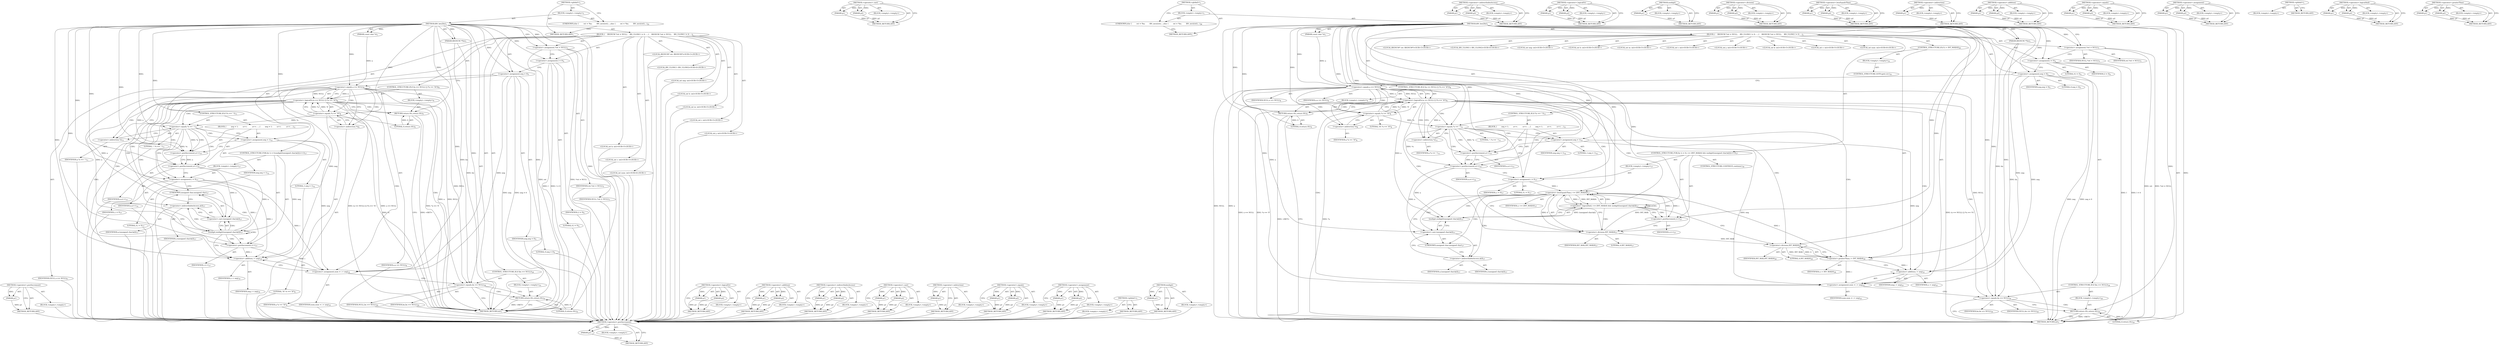 digraph "&lt;operator&gt;.greaterThan" {
vulnerable_128 [label=<(METHOD,&lt;operator&gt;.postIncrement)>];
vulnerable_129 [label=<(PARAM,p1)>];
vulnerable_130 [label=<(BLOCK,&lt;empty&gt;,&lt;empty&gt;)>];
vulnerable_131 [label=<(METHOD_RETURN,ANY)>];
vulnerable_6 [label=<(METHOD,&lt;global&gt;)<SUB>1</SUB>>];
vulnerable_7 [label=<(BLOCK,&lt;empty&gt;,&lt;empty&gt;)<SUB>1</SUB>>];
vulnerable_8 [label=<(METHOD,BN_hex2bn)<SUB>1</SUB>>];
vulnerable_9 [label=<(PARAM,BIGNUM **bn)<SUB>1</SUB>>];
vulnerable_10 [label=<(PARAM,const char *a)<SUB>1</SUB>>];
vulnerable_11 [label=<(BLOCK,{
    BIGNUM *ret = NULL;
    BN_ULONG l = 0;
 ...,{
    BIGNUM *ret = NULL;
    BN_ULONG l = 0;
 ...)<SUB>2</SUB>>];
vulnerable_12 [label="<(LOCAL,BIGNUM* ret: BIGNUM*)<SUB>3</SUB>>"];
vulnerable_13 [label=<(&lt;operator&gt;.assignment,*ret = NULL)<SUB>3</SUB>>];
vulnerable_14 [label=<(IDENTIFIER,ret,*ret = NULL)<SUB>3</SUB>>];
vulnerable_15 [label=<(IDENTIFIER,NULL,*ret = NULL)<SUB>3</SUB>>];
vulnerable_16 [label="<(LOCAL,BN_ULONG l: BN_ULONG)<SUB>4</SUB>>"];
vulnerable_17 [label=<(&lt;operator&gt;.assignment,l = 0)<SUB>4</SUB>>];
vulnerable_18 [label=<(IDENTIFIER,l,l = 0)<SUB>4</SUB>>];
vulnerable_19 [label=<(LITERAL,0,l = 0)<SUB>4</SUB>>];
vulnerable_20 [label="<(LOCAL,int neg: int)<SUB>5</SUB>>"];
vulnerable_21 [label="<(LOCAL,int h: int)<SUB>5</SUB>>"];
vulnerable_22 [label="<(LOCAL,int m: int)<SUB>5</SUB>>"];
vulnerable_23 [label="<(LOCAL,int i: int)<SUB>5</SUB>>"];
vulnerable_24 [label="<(LOCAL,int j: int)<SUB>5</SUB>>"];
vulnerable_25 [label="<(LOCAL,int k: int)<SUB>5</SUB>>"];
vulnerable_26 [label="<(LOCAL,int c: int)<SUB>5</SUB>>"];
vulnerable_27 [label=<(&lt;operator&gt;.assignment,neg = 0)<SUB>5</SUB>>];
vulnerable_28 [label=<(IDENTIFIER,neg,neg = 0)<SUB>5</SUB>>];
vulnerable_29 [label=<(LITERAL,0,neg = 0)<SUB>5</SUB>>];
vulnerable_30 [label="<(LOCAL,int num: int)<SUB>6</SUB>>"];
vulnerable_31 [label=<(CONTROL_STRUCTURE,IF,if ((a == NULL) || (*a == '\0')))<SUB>8</SUB>>];
vulnerable_32 [label=<(&lt;operator&gt;.logicalOr,(a == NULL) || (*a == '\0'))<SUB>8</SUB>>];
vulnerable_33 [label=<(&lt;operator&gt;.equals,a == NULL)<SUB>8</SUB>>];
vulnerable_34 [label=<(IDENTIFIER,a,a == NULL)<SUB>8</SUB>>];
vulnerable_35 [label=<(IDENTIFIER,NULL,a == NULL)<SUB>8</SUB>>];
vulnerable_36 [label=<(&lt;operator&gt;.equals,*a == '\0')<SUB>8</SUB>>];
vulnerable_37 [label=<(&lt;operator&gt;.indirection,*a)<SUB>8</SUB>>];
vulnerable_38 [label=<(IDENTIFIER,a,*a == '\0')<SUB>8</SUB>>];
vulnerable_39 [label=<(LITERAL,'\0',*a == '\0')<SUB>8</SUB>>];
vulnerable_40 [label=<(BLOCK,&lt;empty&gt;,&lt;empty&gt;)<SUB>9</SUB>>];
vulnerable_41 [label=<(RETURN,return (0);,return (0);)<SUB>9</SUB>>];
vulnerable_42 [label=<(LITERAL,0,return (0);)<SUB>9</SUB>>];
vulnerable_43 [label=<(CONTROL_STRUCTURE,IF,if (*a == '-'))<SUB>11</SUB>>];
vulnerable_44 [label=<(&lt;operator&gt;.equals,*a == '-')<SUB>11</SUB>>];
vulnerable_45 [label=<(&lt;operator&gt;.indirection,*a)<SUB>11</SUB>>];
vulnerable_46 [label=<(IDENTIFIER,a,*a == '-')<SUB>11</SUB>>];
vulnerable_47 [label=<(LITERAL,'-',*a == '-')<SUB>11</SUB>>];
vulnerable_48 [label=<(BLOCK,{
        neg = 1;
        a++;
         a++;
 ...,{
        neg = 1;
        a++;
         a++;
 ...)<SUB>11</SUB>>];
vulnerable_49 [label=<(&lt;operator&gt;.assignment,neg = 1)<SUB>12</SUB>>];
vulnerable_50 [label=<(IDENTIFIER,neg,neg = 1)<SUB>12</SUB>>];
vulnerable_51 [label=<(LITERAL,1,neg = 1)<SUB>12</SUB>>];
vulnerable_52 [label=<(&lt;operator&gt;.postIncrement,a++)<SUB>13</SUB>>];
vulnerable_53 [label=<(IDENTIFIER,a,a++)<SUB>13</SUB>>];
vulnerable_54 [label=<(&lt;operator&gt;.postIncrement,a++)<SUB>14</SUB>>];
vulnerable_55 [label=<(IDENTIFIER,a,a++)<SUB>14</SUB>>];
vulnerable_56 [label=<(CONTROL_STRUCTURE,FOR,for (i = 0;isxdigit((unsigned char)a[i]);i++))<SUB>17</SUB>>];
vulnerable_57 [label=<(BLOCK,&lt;empty&gt;,&lt;empty&gt;)<SUB>17</SUB>>];
vulnerable_58 [label=<(&lt;operator&gt;.assignment,i = 0)<SUB>17</SUB>>];
vulnerable_59 [label=<(IDENTIFIER,i,i = 0)<SUB>17</SUB>>];
vulnerable_60 [label=<(LITERAL,0,i = 0)<SUB>17</SUB>>];
vulnerable_61 [label=<(isxdigit,isxdigit((unsigned char)a[i]))<SUB>17</SUB>>];
vulnerable_62 [label=<(&lt;operator&gt;.cast,(unsigned char)a[i])<SUB>17</SUB>>];
vulnerable_63 [label=<(UNKNOWN,unsigned char,unsigned char)<SUB>17</SUB>>];
vulnerable_64 [label=<(&lt;operator&gt;.indirectIndexAccess,a[i])<SUB>17</SUB>>];
vulnerable_65 [label=<(IDENTIFIER,a,(unsigned char)a[i])<SUB>17</SUB>>];
vulnerable_66 [label=<(IDENTIFIER,i,(unsigned char)a[i])<SUB>17</SUB>>];
vulnerable_67 [label=<(&lt;operator&gt;.postIncrement,i++)<SUB>17</SUB>>];
vulnerable_68 [label=<(IDENTIFIER,i,i++)<SUB>17</SUB>>];
vulnerable_69 [label=<(&lt;operator&gt;.assignment,num = i + neg)<SUB>19</SUB>>];
vulnerable_70 [label=<(IDENTIFIER,num,num = i + neg)<SUB>19</SUB>>];
vulnerable_71 [label=<(&lt;operator&gt;.addition,i + neg)<SUB>19</SUB>>];
vulnerable_72 [label=<(IDENTIFIER,i,i + neg)<SUB>19</SUB>>];
vulnerable_73 [label=<(IDENTIFIER,neg,i + neg)<SUB>19</SUB>>];
vulnerable_74 [label=<(CONTROL_STRUCTURE,IF,if (bn == NULL))<SUB>20</SUB>>];
vulnerable_75 [label=<(&lt;operator&gt;.equals,bn == NULL)<SUB>20</SUB>>];
vulnerable_76 [label=<(IDENTIFIER,bn,bn == NULL)<SUB>20</SUB>>];
vulnerable_77 [label=<(IDENTIFIER,NULL,bn == NULL)<SUB>20</SUB>>];
vulnerable_78 [label=<(BLOCK,&lt;empty&gt;,&lt;empty&gt;)<SUB>21</SUB>>];
vulnerable_79 [label=<(RETURN,return (0);,return (0);)<SUB>21</SUB>>];
vulnerable_80 [label=<(LITERAL,0,return (0);)<SUB>21</SUB>>];
vulnerable_81 [label=<(METHOD_RETURN,int)<SUB>1</SUB>>];
vulnerable_83 [label=<(UNKNOWN,else {
        ret = *bn;
        BN_zero(ret);...,else {
        ret = *bn;
        BN_zero(ret);...)<SUB>22</SUB>>];
vulnerable_84 [label=<(METHOD_RETURN,ANY)<SUB>1</SUB>>];
vulnerable_114 [label=<(METHOD,&lt;operator&gt;.logicalOr)>];
vulnerable_115 [label=<(PARAM,p1)>];
vulnerable_116 [label=<(PARAM,p2)>];
vulnerable_117 [label=<(BLOCK,&lt;empty&gt;,&lt;empty&gt;)>];
vulnerable_118 [label=<(METHOD_RETURN,ANY)>];
vulnerable_146 [label=<(METHOD,&lt;operator&gt;.addition)>];
vulnerable_147 [label=<(PARAM,p1)>];
vulnerable_148 [label=<(PARAM,p2)>];
vulnerable_149 [label=<(BLOCK,&lt;empty&gt;,&lt;empty&gt;)>];
vulnerable_150 [label=<(METHOD_RETURN,ANY)>];
vulnerable_141 [label=<(METHOD,&lt;operator&gt;.indirectIndexAccess)>];
vulnerable_142 [label=<(PARAM,p1)>];
vulnerable_143 [label=<(PARAM,p2)>];
vulnerable_144 [label=<(BLOCK,&lt;empty&gt;,&lt;empty&gt;)>];
vulnerable_145 [label=<(METHOD_RETURN,ANY)>];
vulnerable_136 [label=<(METHOD,&lt;operator&gt;.cast)>];
vulnerable_137 [label=<(PARAM,p1)>];
vulnerable_138 [label=<(PARAM,p2)>];
vulnerable_139 [label=<(BLOCK,&lt;empty&gt;,&lt;empty&gt;)>];
vulnerable_140 [label=<(METHOD_RETURN,ANY)>];
vulnerable_124 [label=<(METHOD,&lt;operator&gt;.indirection)>];
vulnerable_125 [label=<(PARAM,p1)>];
vulnerable_126 [label=<(BLOCK,&lt;empty&gt;,&lt;empty&gt;)>];
vulnerable_127 [label=<(METHOD_RETURN,ANY)>];
vulnerable_119 [label=<(METHOD,&lt;operator&gt;.equals)>];
vulnerable_120 [label=<(PARAM,p1)>];
vulnerable_121 [label=<(PARAM,p2)>];
vulnerable_122 [label=<(BLOCK,&lt;empty&gt;,&lt;empty&gt;)>];
vulnerable_123 [label=<(METHOD_RETURN,ANY)>];
vulnerable_109 [label=<(METHOD,&lt;operator&gt;.assignment)>];
vulnerable_110 [label=<(PARAM,p1)>];
vulnerable_111 [label=<(PARAM,p2)>];
vulnerable_112 [label=<(BLOCK,&lt;empty&gt;,&lt;empty&gt;)>];
vulnerable_113 [label=<(METHOD_RETURN,ANY)>];
vulnerable_103 [label=<(METHOD,&lt;global&gt;)<SUB>1</SUB>>];
vulnerable_104 [label=<(BLOCK,&lt;empty&gt;,&lt;empty&gt;)>];
vulnerable_105 [label=<(METHOD_RETURN,ANY)>];
vulnerable_132 [label=<(METHOD,isxdigit)>];
vulnerable_133 [label=<(PARAM,p1)>];
vulnerable_134 [label=<(BLOCK,&lt;empty&gt;,&lt;empty&gt;)>];
vulnerable_135 [label=<(METHOD_RETURN,ANY)>];
fixed_143 [label=<(METHOD,&lt;operator&gt;.postIncrement)>];
fixed_144 [label=<(PARAM,p1)>];
fixed_145 [label=<(BLOCK,&lt;empty&gt;,&lt;empty&gt;)>];
fixed_146 [label=<(METHOD_RETURN,ANY)>];
fixed_166 [label=<(METHOD,&lt;operator&gt;.cast)>];
fixed_167 [label=<(PARAM,p1)>];
fixed_168 [label=<(PARAM,p2)>];
fixed_169 [label=<(BLOCK,&lt;empty&gt;,&lt;empty&gt;)>];
fixed_170 [label=<(METHOD_RETURN,ANY)>];
fixed_6 [label=<(METHOD,&lt;global&gt;)<SUB>1</SUB>>];
fixed_7 [label=<(BLOCK,&lt;empty&gt;,&lt;empty&gt;)<SUB>1</SUB>>];
fixed_8 [label=<(METHOD,BN_hex2bn)<SUB>1</SUB>>];
fixed_9 [label=<(PARAM,BIGNUM **bn)<SUB>1</SUB>>];
fixed_10 [label=<(PARAM,const char *a)<SUB>1</SUB>>];
fixed_11 [label=<(BLOCK,{
    BIGNUM *ret = NULL;
    BN_ULONG l = 0;
 ...,{
    BIGNUM *ret = NULL;
    BN_ULONG l = 0;
 ...)<SUB>2</SUB>>];
fixed_12 [label="<(LOCAL,BIGNUM* ret: BIGNUM*)<SUB>3</SUB>>"];
fixed_13 [label=<(&lt;operator&gt;.assignment,*ret = NULL)<SUB>3</SUB>>];
fixed_14 [label=<(IDENTIFIER,ret,*ret = NULL)<SUB>3</SUB>>];
fixed_15 [label=<(IDENTIFIER,NULL,*ret = NULL)<SUB>3</SUB>>];
fixed_16 [label="<(LOCAL,BN_ULONG l: BN_ULONG)<SUB>4</SUB>>"];
fixed_17 [label=<(&lt;operator&gt;.assignment,l = 0)<SUB>4</SUB>>];
fixed_18 [label=<(IDENTIFIER,l,l = 0)<SUB>4</SUB>>];
fixed_19 [label=<(LITERAL,0,l = 0)<SUB>4</SUB>>];
fixed_20 [label="<(LOCAL,int neg: int)<SUB>5</SUB>>"];
fixed_21 [label="<(LOCAL,int h: int)<SUB>5</SUB>>"];
fixed_22 [label="<(LOCAL,int m: int)<SUB>5</SUB>>"];
fixed_23 [label="<(LOCAL,int i: int)<SUB>5</SUB>>"];
fixed_24 [label="<(LOCAL,int j: int)<SUB>5</SUB>>"];
fixed_25 [label="<(LOCAL,int k: int)<SUB>5</SUB>>"];
fixed_26 [label="<(LOCAL,int c: int)<SUB>5</SUB>>"];
fixed_27 [label=<(&lt;operator&gt;.assignment,neg = 0)<SUB>5</SUB>>];
fixed_28 [label=<(IDENTIFIER,neg,neg = 0)<SUB>5</SUB>>];
fixed_29 [label=<(LITERAL,0,neg = 0)<SUB>5</SUB>>];
fixed_30 [label="<(LOCAL,int num: int)<SUB>6</SUB>>"];
fixed_31 [label=<(CONTROL_STRUCTURE,IF,if ((a == NULL) || (*a == '\0')))<SUB>8</SUB>>];
fixed_32 [label=<(&lt;operator&gt;.logicalOr,(a == NULL) || (*a == '\0'))<SUB>8</SUB>>];
fixed_33 [label=<(&lt;operator&gt;.equals,a == NULL)<SUB>8</SUB>>];
fixed_34 [label=<(IDENTIFIER,a,a == NULL)<SUB>8</SUB>>];
fixed_35 [label=<(IDENTIFIER,NULL,a == NULL)<SUB>8</SUB>>];
fixed_36 [label=<(&lt;operator&gt;.equals,*a == '\0')<SUB>8</SUB>>];
fixed_37 [label=<(&lt;operator&gt;.indirection,*a)<SUB>8</SUB>>];
fixed_38 [label=<(IDENTIFIER,a,*a == '\0')<SUB>8</SUB>>];
fixed_39 [label=<(LITERAL,'\0',*a == '\0')<SUB>8</SUB>>];
fixed_40 [label=<(BLOCK,&lt;empty&gt;,&lt;empty&gt;)<SUB>9</SUB>>];
fixed_41 [label=<(RETURN,return (0);,return (0);)<SUB>9</SUB>>];
fixed_42 [label=<(LITERAL,0,return (0);)<SUB>9</SUB>>];
fixed_43 [label=<(CONTROL_STRUCTURE,IF,if (*a == '-'))<SUB>11</SUB>>];
fixed_44 [label=<(&lt;operator&gt;.equals,*a == '-')<SUB>11</SUB>>];
fixed_45 [label=<(&lt;operator&gt;.indirection,*a)<SUB>11</SUB>>];
fixed_46 [label=<(IDENTIFIER,a,*a == '-')<SUB>11</SUB>>];
fixed_47 [label=<(LITERAL,'-',*a == '-')<SUB>11</SUB>>];
fixed_48 [label=<(BLOCK,{
        neg = 1;
        a++;
         a++;
 ...,{
        neg = 1;
        a++;
         a++;
 ...)<SUB>11</SUB>>];
fixed_49 [label=<(&lt;operator&gt;.assignment,neg = 1)<SUB>12</SUB>>];
fixed_50 [label=<(IDENTIFIER,neg,neg = 1)<SUB>12</SUB>>];
fixed_51 [label=<(LITERAL,1,neg = 1)<SUB>12</SUB>>];
fixed_52 [label=<(&lt;operator&gt;.postIncrement,a++)<SUB>13</SUB>>];
fixed_53 [label=<(IDENTIFIER,a,a++)<SUB>13</SUB>>];
fixed_54 [label=<(&lt;operator&gt;.postIncrement,a++)<SUB>14</SUB>>];
fixed_55 [label=<(IDENTIFIER,a,a++)<SUB>14</SUB>>];
fixed_56 [label=<(CONTROL_STRUCTURE,FOR,for (i = 0;i &lt;= (INT_MAX/4) &amp;&amp; isxdigit((unsigned char)a[i]);i++))<SUB>17</SUB>>];
fixed_57 [label=<(BLOCK,&lt;empty&gt;,&lt;empty&gt;)<SUB>17</SUB>>];
fixed_58 [label=<(&lt;operator&gt;.assignment,i = 0)<SUB>17</SUB>>];
fixed_59 [label=<(IDENTIFIER,i,i = 0)<SUB>17</SUB>>];
fixed_60 [label=<(LITERAL,0,i = 0)<SUB>17</SUB>>];
fixed_61 [label=<(&lt;operator&gt;.logicalAnd,i &lt;= (INT_MAX/4) &amp;&amp; isxdigit((unsigned char)a[i]))<SUB>17</SUB>>];
fixed_62 [label=<(&lt;operator&gt;.lessEqualsThan,i &lt;= (INT_MAX/4))<SUB>17</SUB>>];
fixed_63 [label=<(IDENTIFIER,i,i &lt;= (INT_MAX/4))<SUB>17</SUB>>];
fixed_64 [label=<(&lt;operator&gt;.division,INT_MAX/4)<SUB>17</SUB>>];
fixed_65 [label=<(IDENTIFIER,INT_MAX,INT_MAX/4)<SUB>17</SUB>>];
fixed_66 [label=<(LITERAL,4,INT_MAX/4)<SUB>17</SUB>>];
fixed_67 [label=<(isxdigit,isxdigit((unsigned char)a[i]))<SUB>17</SUB>>];
fixed_68 [label=<(&lt;operator&gt;.cast,(unsigned char)a[i])<SUB>17</SUB>>];
fixed_69 [label=<(UNKNOWN,unsigned char,unsigned char)<SUB>17</SUB>>];
fixed_70 [label=<(&lt;operator&gt;.indirectIndexAccess,a[i])<SUB>17</SUB>>];
fixed_71 [label=<(IDENTIFIER,a,(unsigned char)a[i])<SUB>17</SUB>>];
fixed_72 [label=<(IDENTIFIER,i,(unsigned char)a[i])<SUB>17</SUB>>];
fixed_73 [label=<(&lt;operator&gt;.postIncrement,i++)<SUB>17</SUB>>];
fixed_74 [label=<(IDENTIFIER,i,i++)<SUB>17</SUB>>];
fixed_75 [label=<(CONTROL_STRUCTURE,CONTINUE,continue;)<SUB>18</SUB>>];
fixed_76 [label=<(CONTROL_STRUCTURE,IF,if (i &gt; INT_MAX/4))<SUB>20</SUB>>];
fixed_77 [label=<(&lt;operator&gt;.greaterThan,i &gt; INT_MAX/4)<SUB>20</SUB>>];
fixed_78 [label=<(IDENTIFIER,i,i &gt; INT_MAX/4)<SUB>20</SUB>>];
fixed_79 [label=<(&lt;operator&gt;.division,INT_MAX/4)<SUB>20</SUB>>];
fixed_80 [label=<(IDENTIFIER,INT_MAX,INT_MAX/4)<SUB>20</SUB>>];
fixed_81 [label=<(LITERAL,4,INT_MAX/4)<SUB>20</SUB>>];
fixed_82 [label=<(BLOCK,&lt;empty&gt;,&lt;empty&gt;)<SUB>21</SUB>>];
fixed_83 [label=<(CONTROL_STRUCTURE,GOTO,goto err;)<SUB>21</SUB>>];
fixed_84 [label=<(&lt;operator&gt;.assignment,num = i + neg)<SUB>23</SUB>>];
fixed_85 [label=<(IDENTIFIER,num,num = i + neg)<SUB>23</SUB>>];
fixed_86 [label=<(&lt;operator&gt;.addition,i + neg)<SUB>23</SUB>>];
fixed_87 [label=<(IDENTIFIER,i,i + neg)<SUB>23</SUB>>];
fixed_88 [label=<(IDENTIFIER,neg,i + neg)<SUB>23</SUB>>];
fixed_89 [label=<(CONTROL_STRUCTURE,IF,if (bn == NULL))<SUB>24</SUB>>];
fixed_90 [label=<(&lt;operator&gt;.equals,bn == NULL)<SUB>24</SUB>>];
fixed_91 [label=<(IDENTIFIER,bn,bn == NULL)<SUB>24</SUB>>];
fixed_92 [label=<(IDENTIFIER,NULL,bn == NULL)<SUB>24</SUB>>];
fixed_93 [label=<(BLOCK,&lt;empty&gt;,&lt;empty&gt;)<SUB>25</SUB>>];
fixed_94 [label=<(RETURN,return (0);,return (0);)<SUB>25</SUB>>];
fixed_95 [label=<(LITERAL,0,return (0);)<SUB>25</SUB>>];
fixed_96 [label=<(METHOD_RETURN,int)<SUB>1</SUB>>];
fixed_98 [label=<(UNKNOWN,else {
        ret = *bn;
        BN_zero(ret);...,else {
        ret = *bn;
        BN_zero(ret);...)<SUB>26</SUB>>];
fixed_99 [label=<(METHOD_RETURN,ANY)<SUB>1</SUB>>];
fixed_171 [label=<(METHOD,&lt;operator&gt;.indirectIndexAccess)>];
fixed_172 [label=<(PARAM,p1)>];
fixed_173 [label=<(PARAM,p2)>];
fixed_174 [label=<(BLOCK,&lt;empty&gt;,&lt;empty&gt;)>];
fixed_175 [label=<(METHOD_RETURN,ANY)>];
fixed_129 [label=<(METHOD,&lt;operator&gt;.logicalOr)>];
fixed_130 [label=<(PARAM,p1)>];
fixed_131 [label=<(PARAM,p2)>];
fixed_132 [label=<(BLOCK,&lt;empty&gt;,&lt;empty&gt;)>];
fixed_133 [label=<(METHOD_RETURN,ANY)>];
fixed_162 [label=<(METHOD,isxdigit)>];
fixed_163 [label=<(PARAM,p1)>];
fixed_164 [label=<(BLOCK,&lt;empty&gt;,&lt;empty&gt;)>];
fixed_165 [label=<(METHOD_RETURN,ANY)>];
fixed_157 [label=<(METHOD,&lt;operator&gt;.division)>];
fixed_158 [label=<(PARAM,p1)>];
fixed_159 [label=<(PARAM,p2)>];
fixed_160 [label=<(BLOCK,&lt;empty&gt;,&lt;empty&gt;)>];
fixed_161 [label=<(METHOD_RETURN,ANY)>];
fixed_152 [label=<(METHOD,&lt;operator&gt;.lessEqualsThan)>];
fixed_153 [label=<(PARAM,p1)>];
fixed_154 [label=<(PARAM,p2)>];
fixed_155 [label=<(BLOCK,&lt;empty&gt;,&lt;empty&gt;)>];
fixed_156 [label=<(METHOD_RETURN,ANY)>];
fixed_139 [label=<(METHOD,&lt;operator&gt;.indirection)>];
fixed_140 [label=<(PARAM,p1)>];
fixed_141 [label=<(BLOCK,&lt;empty&gt;,&lt;empty&gt;)>];
fixed_142 [label=<(METHOD_RETURN,ANY)>];
fixed_181 [label=<(METHOD,&lt;operator&gt;.addition)>];
fixed_182 [label=<(PARAM,p1)>];
fixed_183 [label=<(PARAM,p2)>];
fixed_184 [label=<(BLOCK,&lt;empty&gt;,&lt;empty&gt;)>];
fixed_185 [label=<(METHOD_RETURN,ANY)>];
fixed_134 [label=<(METHOD,&lt;operator&gt;.equals)>];
fixed_135 [label=<(PARAM,p1)>];
fixed_136 [label=<(PARAM,p2)>];
fixed_137 [label=<(BLOCK,&lt;empty&gt;,&lt;empty&gt;)>];
fixed_138 [label=<(METHOD_RETURN,ANY)>];
fixed_124 [label=<(METHOD,&lt;operator&gt;.assignment)>];
fixed_125 [label=<(PARAM,p1)>];
fixed_126 [label=<(PARAM,p2)>];
fixed_127 [label=<(BLOCK,&lt;empty&gt;,&lt;empty&gt;)>];
fixed_128 [label=<(METHOD_RETURN,ANY)>];
fixed_118 [label=<(METHOD,&lt;global&gt;)<SUB>1</SUB>>];
fixed_119 [label=<(BLOCK,&lt;empty&gt;,&lt;empty&gt;)>];
fixed_120 [label=<(METHOD_RETURN,ANY)>];
fixed_147 [label=<(METHOD,&lt;operator&gt;.logicalAnd)>];
fixed_148 [label=<(PARAM,p1)>];
fixed_149 [label=<(PARAM,p2)>];
fixed_150 [label=<(BLOCK,&lt;empty&gt;,&lt;empty&gt;)>];
fixed_151 [label=<(METHOD_RETURN,ANY)>];
fixed_176 [label=<(METHOD,&lt;operator&gt;.greaterThan)>];
fixed_177 [label=<(PARAM,p1)>];
fixed_178 [label=<(PARAM,p2)>];
fixed_179 [label=<(BLOCK,&lt;empty&gt;,&lt;empty&gt;)>];
fixed_180 [label=<(METHOD_RETURN,ANY)>];
vulnerable_128 -> vulnerable_129  [key=0, label="AST: "];
vulnerable_128 -> vulnerable_129  [key=1, label="DDG: "];
vulnerable_128 -> vulnerable_130  [key=0, label="AST: "];
vulnerable_128 -> vulnerable_131  [key=0, label="AST: "];
vulnerable_128 -> vulnerable_131  [key=1, label="CFG: "];
vulnerable_129 -> vulnerable_131  [key=0, label="DDG: p1"];
vulnerable_130 -> fixed_143  [key=0];
vulnerable_131 -> fixed_143  [key=0];
vulnerable_6 -> vulnerable_7  [key=0, label="AST: "];
vulnerable_6 -> vulnerable_84  [key=0, label="AST: "];
vulnerable_6 -> vulnerable_83  [key=0, label="CFG: "];
vulnerable_7 -> vulnerable_8  [key=0, label="AST: "];
vulnerable_7 -> vulnerable_83  [key=0, label="AST: "];
vulnerable_8 -> vulnerable_9  [key=0, label="AST: "];
vulnerable_8 -> vulnerable_9  [key=1, label="DDG: "];
vulnerable_8 -> vulnerable_10  [key=0, label="AST: "];
vulnerable_8 -> vulnerable_10  [key=1, label="DDG: "];
vulnerable_8 -> vulnerable_11  [key=0, label="AST: "];
vulnerable_8 -> vulnerable_81  [key=0, label="AST: "];
vulnerable_8 -> vulnerable_13  [key=0, label="CFG: "];
vulnerable_8 -> vulnerable_13  [key=1, label="DDG: "];
vulnerable_8 -> vulnerable_17  [key=0, label="DDG: "];
vulnerable_8 -> vulnerable_27  [key=0, label="DDG: "];
vulnerable_8 -> vulnerable_69  [key=0, label="DDG: "];
vulnerable_8 -> vulnerable_41  [key=0, label="DDG: "];
vulnerable_8 -> vulnerable_44  [key=0, label="DDG: "];
vulnerable_8 -> vulnerable_49  [key=0, label="DDG: "];
vulnerable_8 -> vulnerable_58  [key=0, label="DDG: "];
vulnerable_8 -> vulnerable_67  [key=0, label="DDG: "];
vulnerable_8 -> vulnerable_71  [key=0, label="DDG: "];
vulnerable_8 -> vulnerable_75  [key=0, label="DDG: "];
vulnerable_8 -> vulnerable_79  [key=0, label="DDG: "];
vulnerable_8 -> vulnerable_33  [key=0, label="DDG: "];
vulnerable_8 -> vulnerable_36  [key=0, label="DDG: "];
vulnerable_8 -> vulnerable_42  [key=0, label="DDG: "];
vulnerable_8 -> vulnerable_52  [key=0, label="DDG: "];
vulnerable_8 -> vulnerable_54  [key=0, label="DDG: "];
vulnerable_8 -> vulnerable_80  [key=0, label="DDG: "];
vulnerable_9 -> vulnerable_81  [key=0, label="DDG: bn"];
vulnerable_9 -> vulnerable_75  [key=0, label="DDG: bn"];
vulnerable_10 -> vulnerable_33  [key=0, label="DDG: a"];
vulnerable_11 -> vulnerable_12  [key=0, label="AST: "];
vulnerable_11 -> vulnerable_13  [key=0, label="AST: "];
vulnerable_11 -> vulnerable_16  [key=0, label="AST: "];
vulnerable_11 -> vulnerable_17  [key=0, label="AST: "];
vulnerable_11 -> vulnerable_20  [key=0, label="AST: "];
vulnerable_11 -> vulnerable_21  [key=0, label="AST: "];
vulnerable_11 -> vulnerable_22  [key=0, label="AST: "];
vulnerable_11 -> vulnerable_23  [key=0, label="AST: "];
vulnerable_11 -> vulnerable_24  [key=0, label="AST: "];
vulnerable_11 -> vulnerable_25  [key=0, label="AST: "];
vulnerable_11 -> vulnerable_26  [key=0, label="AST: "];
vulnerable_11 -> vulnerable_27  [key=0, label="AST: "];
vulnerable_11 -> vulnerable_30  [key=0, label="AST: "];
vulnerable_11 -> vulnerable_31  [key=0, label="AST: "];
vulnerable_11 -> vulnerable_43  [key=0, label="AST: "];
vulnerable_11 -> vulnerable_56  [key=0, label="AST: "];
vulnerable_11 -> vulnerable_69  [key=0, label="AST: "];
vulnerable_11 -> vulnerable_74  [key=0, label="AST: "];
vulnerable_12 -> fixed_143  [key=0];
vulnerable_13 -> vulnerable_14  [key=0, label="AST: "];
vulnerable_13 -> vulnerable_15  [key=0, label="AST: "];
vulnerable_13 -> vulnerable_17  [key=0, label="CFG: "];
vulnerable_13 -> vulnerable_81  [key=0, label="DDG: ret"];
vulnerable_13 -> vulnerable_81  [key=1, label="DDG: *ret = NULL"];
vulnerable_14 -> fixed_143  [key=0];
vulnerable_15 -> fixed_143  [key=0];
vulnerable_16 -> fixed_143  [key=0];
vulnerable_17 -> vulnerable_18  [key=0, label="AST: "];
vulnerable_17 -> vulnerable_19  [key=0, label="AST: "];
vulnerable_17 -> vulnerable_27  [key=0, label="CFG: "];
vulnerable_17 -> vulnerable_81  [key=0, label="DDG: l"];
vulnerable_17 -> vulnerable_81  [key=1, label="DDG: l = 0"];
vulnerable_18 -> fixed_143  [key=0];
vulnerable_19 -> fixed_143  [key=0];
vulnerable_20 -> fixed_143  [key=0];
vulnerable_21 -> fixed_143  [key=0];
vulnerable_22 -> fixed_143  [key=0];
vulnerable_23 -> fixed_143  [key=0];
vulnerable_24 -> fixed_143  [key=0];
vulnerable_25 -> fixed_143  [key=0];
vulnerable_26 -> fixed_143  [key=0];
vulnerable_27 -> vulnerable_28  [key=0, label="AST: "];
vulnerable_27 -> vulnerable_29  [key=0, label="AST: "];
vulnerable_27 -> vulnerable_33  [key=0, label="CFG: "];
vulnerable_27 -> vulnerable_81  [key=0, label="DDG: neg"];
vulnerable_27 -> vulnerable_81  [key=1, label="DDG: neg = 0"];
vulnerable_27 -> vulnerable_69  [key=0, label="DDG: neg"];
vulnerable_27 -> vulnerable_71  [key=0, label="DDG: neg"];
vulnerable_28 -> fixed_143  [key=0];
vulnerable_29 -> fixed_143  [key=0];
vulnerable_30 -> fixed_143  [key=0];
vulnerable_31 -> vulnerable_32  [key=0, label="AST: "];
vulnerable_31 -> vulnerable_40  [key=0, label="AST: "];
vulnerable_32 -> vulnerable_33  [key=0, label="AST: "];
vulnerable_32 -> vulnerable_36  [key=0, label="AST: "];
vulnerable_32 -> vulnerable_41  [key=0, label="CFG: "];
vulnerable_32 -> vulnerable_41  [key=1, label="CDG: "];
vulnerable_32 -> vulnerable_45  [key=0, label="CFG: "];
vulnerable_32 -> vulnerable_45  [key=1, label="CDG: "];
vulnerable_32 -> vulnerable_81  [key=0, label="DDG: a == NULL"];
vulnerable_32 -> vulnerable_81  [key=1, label="DDG: *a == '\0'"];
vulnerable_32 -> vulnerable_81  [key=2, label="DDG: (a == NULL) || (*a == '\0')"];
vulnerable_32 -> vulnerable_58  [key=0, label="CDG: "];
vulnerable_32 -> vulnerable_61  [key=0, label="CDG: "];
vulnerable_32 -> vulnerable_64  [key=0, label="CDG: "];
vulnerable_32 -> vulnerable_71  [key=0, label="CDG: "];
vulnerable_32 -> vulnerable_75  [key=0, label="CDG: "];
vulnerable_32 -> vulnerable_69  [key=0, label="CDG: "];
vulnerable_32 -> vulnerable_63  [key=0, label="CDG: "];
vulnerable_32 -> vulnerable_44  [key=0, label="CDG: "];
vulnerable_32 -> vulnerable_62  [key=0, label="CDG: "];
vulnerable_33 -> vulnerable_34  [key=0, label="AST: "];
vulnerable_33 -> vulnerable_35  [key=0, label="AST: "];
vulnerable_33 -> vulnerable_32  [key=0, label="CFG: "];
vulnerable_33 -> vulnerable_32  [key=1, label="DDG: a"];
vulnerable_33 -> vulnerable_32  [key=2, label="DDG: NULL"];
vulnerable_33 -> vulnerable_37  [key=0, label="CFG: "];
vulnerable_33 -> vulnerable_37  [key=1, label="CDG: "];
vulnerable_33 -> vulnerable_81  [key=0, label="DDG: a"];
vulnerable_33 -> vulnerable_81  [key=1, label="DDG: NULL"];
vulnerable_33 -> vulnerable_61  [key=0, label="DDG: a"];
vulnerable_33 -> vulnerable_75  [key=0, label="DDG: NULL"];
vulnerable_33 -> vulnerable_52  [key=0, label="DDG: a"];
vulnerable_33 -> vulnerable_62  [key=0, label="DDG: a"];
vulnerable_33 -> vulnerable_36  [key=0, label="CDG: "];
vulnerable_34 -> fixed_143  [key=0];
vulnerable_35 -> fixed_143  [key=0];
vulnerable_36 -> vulnerable_37  [key=0, label="AST: "];
vulnerable_36 -> vulnerable_39  [key=0, label="AST: "];
vulnerable_36 -> vulnerable_32  [key=0, label="CFG: "];
vulnerable_36 -> vulnerable_32  [key=1, label="DDG: *a"];
vulnerable_36 -> vulnerable_32  [key=2, label="DDG: '\0'"];
vulnerable_36 -> vulnerable_81  [key=0, label="DDG: *a"];
vulnerable_36 -> vulnerable_44  [key=0, label="DDG: *a"];
vulnerable_37 -> vulnerable_38  [key=0, label="AST: "];
vulnerable_37 -> vulnerable_36  [key=0, label="CFG: "];
vulnerable_38 -> fixed_143  [key=0];
vulnerable_39 -> fixed_143  [key=0];
vulnerable_40 -> vulnerable_41  [key=0, label="AST: "];
vulnerable_41 -> vulnerable_42  [key=0, label="AST: "];
vulnerable_41 -> vulnerable_81  [key=0, label="CFG: "];
vulnerable_41 -> vulnerable_81  [key=1, label="DDG: &lt;RET&gt;"];
vulnerable_42 -> vulnerable_41  [key=0, label="DDG: 0"];
vulnerable_43 -> vulnerable_44  [key=0, label="AST: "];
vulnerable_43 -> vulnerable_48  [key=0, label="AST: "];
vulnerable_44 -> vulnerable_45  [key=0, label="AST: "];
vulnerable_44 -> vulnerable_47  [key=0, label="AST: "];
vulnerable_44 -> vulnerable_49  [key=0, label="CFG: "];
vulnerable_44 -> vulnerable_49  [key=1, label="CDG: "];
vulnerable_44 -> vulnerable_58  [key=0, label="CFG: "];
vulnerable_44 -> vulnerable_52  [key=0, label="DDG: *a"];
vulnerable_44 -> vulnerable_52  [key=1, label="CDG: "];
vulnerable_44 -> vulnerable_54  [key=0, label="DDG: *a"];
vulnerable_44 -> vulnerable_54  [key=1, label="CDG: "];
vulnerable_45 -> vulnerable_46  [key=0, label="AST: "];
vulnerable_45 -> vulnerable_44  [key=0, label="CFG: "];
vulnerable_46 -> fixed_143  [key=0];
vulnerable_47 -> fixed_143  [key=0];
vulnerable_48 -> vulnerable_49  [key=0, label="AST: "];
vulnerable_48 -> vulnerable_52  [key=0, label="AST: "];
vulnerable_48 -> vulnerable_54  [key=0, label="AST: "];
vulnerable_49 -> vulnerable_50  [key=0, label="AST: "];
vulnerable_49 -> vulnerable_51  [key=0, label="AST: "];
vulnerable_49 -> vulnerable_52  [key=0, label="CFG: "];
vulnerable_49 -> vulnerable_69  [key=0, label="DDG: neg"];
vulnerable_49 -> vulnerable_71  [key=0, label="DDG: neg"];
vulnerable_50 -> fixed_143  [key=0];
vulnerable_51 -> fixed_143  [key=0];
vulnerable_52 -> vulnerable_53  [key=0, label="AST: "];
vulnerable_52 -> vulnerable_54  [key=0, label="CFG: "];
vulnerable_52 -> vulnerable_54  [key=1, label="DDG: a"];
vulnerable_53 -> fixed_143  [key=0];
vulnerable_54 -> vulnerable_55  [key=0, label="AST: "];
vulnerable_54 -> vulnerable_58  [key=0, label="CFG: "];
vulnerable_54 -> vulnerable_61  [key=0, label="DDG: a"];
vulnerable_54 -> vulnerable_62  [key=0, label="DDG: a"];
vulnerable_55 -> fixed_143  [key=0];
vulnerable_56 -> vulnerable_57  [key=0, label="AST: "];
vulnerable_56 -> vulnerable_61  [key=0, label="AST: "];
vulnerable_56 -> vulnerable_67  [key=0, label="AST: "];
vulnerable_57 -> vulnerable_58  [key=0, label="AST: "];
vulnerable_58 -> vulnerable_59  [key=0, label="AST: "];
vulnerable_58 -> vulnerable_60  [key=0, label="AST: "];
vulnerable_58 -> vulnerable_63  [key=0, label="CFG: "];
vulnerable_58 -> vulnerable_69  [key=0, label="DDG: i"];
vulnerable_58 -> vulnerable_67  [key=0, label="DDG: i"];
vulnerable_58 -> vulnerable_71  [key=0, label="DDG: i"];
vulnerable_59 -> fixed_143  [key=0];
vulnerable_60 -> fixed_143  [key=0];
vulnerable_61 -> vulnerable_62  [key=0, label="AST: "];
vulnerable_61 -> vulnerable_62  [key=1, label="CDG: "];
vulnerable_61 -> vulnerable_67  [key=0, label="CFG: "];
vulnerable_61 -> vulnerable_67  [key=1, label="CDG: "];
vulnerable_61 -> vulnerable_71  [key=0, label="CFG: "];
vulnerable_61 -> vulnerable_61  [key=0, label="CDG: "];
vulnerable_61 -> vulnerable_64  [key=0, label="CDG: "];
vulnerable_61 -> vulnerable_63  [key=0, label="CDG: "];
vulnerable_62 -> vulnerable_63  [key=0, label="AST: "];
vulnerable_62 -> vulnerable_64  [key=0, label="AST: "];
vulnerable_62 -> vulnerable_61  [key=0, label="CFG: "];
vulnerable_63 -> vulnerable_64  [key=0, label="CFG: "];
vulnerable_64 -> vulnerable_65  [key=0, label="AST: "];
vulnerable_64 -> vulnerable_66  [key=0, label="AST: "];
vulnerable_64 -> vulnerable_62  [key=0, label="CFG: "];
vulnerable_65 -> fixed_143  [key=0];
vulnerable_66 -> fixed_143  [key=0];
vulnerable_67 -> vulnerable_68  [key=0, label="AST: "];
vulnerable_67 -> vulnerable_63  [key=0, label="CFG: "];
vulnerable_67 -> vulnerable_69  [key=0, label="DDG: i"];
vulnerable_67 -> vulnerable_71  [key=0, label="DDG: i"];
vulnerable_68 -> fixed_143  [key=0];
vulnerable_69 -> vulnerable_70  [key=0, label="AST: "];
vulnerable_69 -> vulnerable_71  [key=0, label="AST: "];
vulnerable_69 -> vulnerable_75  [key=0, label="CFG: "];
vulnerable_70 -> fixed_143  [key=0];
vulnerable_71 -> vulnerable_72  [key=0, label="AST: "];
vulnerable_71 -> vulnerable_73  [key=0, label="AST: "];
vulnerable_71 -> vulnerable_69  [key=0, label="CFG: "];
vulnerable_72 -> fixed_143  [key=0];
vulnerable_73 -> fixed_143  [key=0];
vulnerable_74 -> vulnerable_75  [key=0, label="AST: "];
vulnerable_74 -> vulnerable_78  [key=0, label="AST: "];
vulnerable_75 -> vulnerable_76  [key=0, label="AST: "];
vulnerable_75 -> vulnerable_77  [key=0, label="AST: "];
vulnerable_75 -> vulnerable_81  [key=0, label="CFG: "];
vulnerable_75 -> vulnerable_79  [key=0, label="CFG: "];
vulnerable_75 -> vulnerable_79  [key=1, label="CDG: "];
vulnerable_76 -> fixed_143  [key=0];
vulnerable_77 -> fixed_143  [key=0];
vulnerable_78 -> vulnerable_79  [key=0, label="AST: "];
vulnerable_79 -> vulnerable_80  [key=0, label="AST: "];
vulnerable_79 -> vulnerable_81  [key=0, label="CFG: "];
vulnerable_79 -> vulnerable_81  [key=1, label="DDG: &lt;RET&gt;"];
vulnerable_80 -> vulnerable_79  [key=0, label="DDG: 0"];
vulnerable_81 -> fixed_143  [key=0];
vulnerable_83 -> vulnerable_84  [key=0, label="CFG: "];
vulnerable_84 -> fixed_143  [key=0];
vulnerable_114 -> vulnerable_115  [key=0, label="AST: "];
vulnerable_114 -> vulnerable_115  [key=1, label="DDG: "];
vulnerable_114 -> vulnerable_117  [key=0, label="AST: "];
vulnerable_114 -> vulnerable_116  [key=0, label="AST: "];
vulnerable_114 -> vulnerable_116  [key=1, label="DDG: "];
vulnerable_114 -> vulnerable_118  [key=0, label="AST: "];
vulnerable_114 -> vulnerable_118  [key=1, label="CFG: "];
vulnerable_115 -> vulnerable_118  [key=0, label="DDG: p1"];
vulnerable_116 -> vulnerable_118  [key=0, label="DDG: p2"];
vulnerable_117 -> fixed_143  [key=0];
vulnerable_118 -> fixed_143  [key=0];
vulnerable_146 -> vulnerable_147  [key=0, label="AST: "];
vulnerable_146 -> vulnerable_147  [key=1, label="DDG: "];
vulnerable_146 -> vulnerable_149  [key=0, label="AST: "];
vulnerable_146 -> vulnerable_148  [key=0, label="AST: "];
vulnerable_146 -> vulnerable_148  [key=1, label="DDG: "];
vulnerable_146 -> vulnerable_150  [key=0, label="AST: "];
vulnerable_146 -> vulnerable_150  [key=1, label="CFG: "];
vulnerable_147 -> vulnerable_150  [key=0, label="DDG: p1"];
vulnerable_148 -> vulnerable_150  [key=0, label="DDG: p2"];
vulnerable_149 -> fixed_143  [key=0];
vulnerable_150 -> fixed_143  [key=0];
vulnerable_141 -> vulnerable_142  [key=0, label="AST: "];
vulnerable_141 -> vulnerable_142  [key=1, label="DDG: "];
vulnerable_141 -> vulnerable_144  [key=0, label="AST: "];
vulnerable_141 -> vulnerable_143  [key=0, label="AST: "];
vulnerable_141 -> vulnerable_143  [key=1, label="DDG: "];
vulnerable_141 -> vulnerable_145  [key=0, label="AST: "];
vulnerable_141 -> vulnerable_145  [key=1, label="CFG: "];
vulnerable_142 -> vulnerable_145  [key=0, label="DDG: p1"];
vulnerable_143 -> vulnerable_145  [key=0, label="DDG: p2"];
vulnerable_144 -> fixed_143  [key=0];
vulnerable_145 -> fixed_143  [key=0];
vulnerable_136 -> vulnerable_137  [key=0, label="AST: "];
vulnerable_136 -> vulnerable_137  [key=1, label="DDG: "];
vulnerable_136 -> vulnerable_139  [key=0, label="AST: "];
vulnerable_136 -> vulnerable_138  [key=0, label="AST: "];
vulnerable_136 -> vulnerable_138  [key=1, label="DDG: "];
vulnerable_136 -> vulnerable_140  [key=0, label="AST: "];
vulnerable_136 -> vulnerable_140  [key=1, label="CFG: "];
vulnerable_137 -> vulnerable_140  [key=0, label="DDG: p1"];
vulnerable_138 -> vulnerable_140  [key=0, label="DDG: p2"];
vulnerable_139 -> fixed_143  [key=0];
vulnerable_140 -> fixed_143  [key=0];
vulnerable_124 -> vulnerable_125  [key=0, label="AST: "];
vulnerable_124 -> vulnerable_125  [key=1, label="DDG: "];
vulnerable_124 -> vulnerable_126  [key=0, label="AST: "];
vulnerable_124 -> vulnerable_127  [key=0, label="AST: "];
vulnerable_124 -> vulnerable_127  [key=1, label="CFG: "];
vulnerable_125 -> vulnerable_127  [key=0, label="DDG: p1"];
vulnerable_126 -> fixed_143  [key=0];
vulnerable_127 -> fixed_143  [key=0];
vulnerable_119 -> vulnerable_120  [key=0, label="AST: "];
vulnerable_119 -> vulnerable_120  [key=1, label="DDG: "];
vulnerable_119 -> vulnerable_122  [key=0, label="AST: "];
vulnerable_119 -> vulnerable_121  [key=0, label="AST: "];
vulnerable_119 -> vulnerable_121  [key=1, label="DDG: "];
vulnerable_119 -> vulnerable_123  [key=0, label="AST: "];
vulnerable_119 -> vulnerable_123  [key=1, label="CFG: "];
vulnerable_120 -> vulnerable_123  [key=0, label="DDG: p1"];
vulnerable_121 -> vulnerable_123  [key=0, label="DDG: p2"];
vulnerable_122 -> fixed_143  [key=0];
vulnerable_123 -> fixed_143  [key=0];
vulnerable_109 -> vulnerable_110  [key=0, label="AST: "];
vulnerable_109 -> vulnerable_110  [key=1, label="DDG: "];
vulnerable_109 -> vulnerable_112  [key=0, label="AST: "];
vulnerable_109 -> vulnerable_111  [key=0, label="AST: "];
vulnerable_109 -> vulnerable_111  [key=1, label="DDG: "];
vulnerable_109 -> vulnerable_113  [key=0, label="AST: "];
vulnerable_109 -> vulnerable_113  [key=1, label="CFG: "];
vulnerable_110 -> vulnerable_113  [key=0, label="DDG: p1"];
vulnerable_111 -> vulnerable_113  [key=0, label="DDG: p2"];
vulnerable_112 -> fixed_143  [key=0];
vulnerable_113 -> fixed_143  [key=0];
vulnerable_103 -> vulnerable_104  [key=0, label="AST: "];
vulnerable_103 -> vulnerable_105  [key=0, label="AST: "];
vulnerable_103 -> vulnerable_105  [key=1, label="CFG: "];
vulnerable_104 -> fixed_143  [key=0];
vulnerable_105 -> fixed_143  [key=0];
vulnerable_132 -> vulnerable_133  [key=0, label="AST: "];
vulnerable_132 -> vulnerable_133  [key=1, label="DDG: "];
vulnerable_132 -> vulnerable_134  [key=0, label="AST: "];
vulnerable_132 -> vulnerable_135  [key=0, label="AST: "];
vulnerable_132 -> vulnerable_135  [key=1, label="CFG: "];
vulnerable_133 -> vulnerable_135  [key=0, label="DDG: p1"];
vulnerable_134 -> fixed_143  [key=0];
vulnerable_135 -> fixed_143  [key=0];
fixed_143 -> fixed_144  [key=0, label="AST: "];
fixed_143 -> fixed_144  [key=1, label="DDG: "];
fixed_143 -> fixed_145  [key=0, label="AST: "];
fixed_143 -> fixed_146  [key=0, label="AST: "];
fixed_143 -> fixed_146  [key=1, label="CFG: "];
fixed_144 -> fixed_146  [key=0, label="DDG: p1"];
fixed_166 -> fixed_167  [key=0, label="AST: "];
fixed_166 -> fixed_167  [key=1, label="DDG: "];
fixed_166 -> fixed_169  [key=0, label="AST: "];
fixed_166 -> fixed_168  [key=0, label="AST: "];
fixed_166 -> fixed_168  [key=1, label="DDG: "];
fixed_166 -> fixed_170  [key=0, label="AST: "];
fixed_166 -> fixed_170  [key=1, label="CFG: "];
fixed_167 -> fixed_170  [key=0, label="DDG: p1"];
fixed_168 -> fixed_170  [key=0, label="DDG: p2"];
fixed_6 -> fixed_7  [key=0, label="AST: "];
fixed_6 -> fixed_99  [key=0, label="AST: "];
fixed_6 -> fixed_98  [key=0, label="CFG: "];
fixed_7 -> fixed_8  [key=0, label="AST: "];
fixed_7 -> fixed_98  [key=0, label="AST: "];
fixed_8 -> fixed_9  [key=0, label="AST: "];
fixed_8 -> fixed_9  [key=1, label="DDG: "];
fixed_8 -> fixed_10  [key=0, label="AST: "];
fixed_8 -> fixed_10  [key=1, label="DDG: "];
fixed_8 -> fixed_11  [key=0, label="AST: "];
fixed_8 -> fixed_96  [key=0, label="AST: "];
fixed_8 -> fixed_13  [key=0, label="CFG: "];
fixed_8 -> fixed_13  [key=1, label="DDG: "];
fixed_8 -> fixed_17  [key=0, label="DDG: "];
fixed_8 -> fixed_27  [key=0, label="DDG: "];
fixed_8 -> fixed_84  [key=0, label="DDG: "];
fixed_8 -> fixed_41  [key=0, label="DDG: "];
fixed_8 -> fixed_44  [key=0, label="DDG: "];
fixed_8 -> fixed_49  [key=0, label="DDG: "];
fixed_8 -> fixed_58  [key=0, label="DDG: "];
fixed_8 -> fixed_73  [key=0, label="DDG: "];
fixed_8 -> fixed_77  [key=0, label="DDG: "];
fixed_8 -> fixed_86  [key=0, label="DDG: "];
fixed_8 -> fixed_90  [key=0, label="DDG: "];
fixed_8 -> fixed_94  [key=0, label="DDG: "];
fixed_8 -> fixed_33  [key=0, label="DDG: "];
fixed_8 -> fixed_36  [key=0, label="DDG: "];
fixed_8 -> fixed_42  [key=0, label="DDG: "];
fixed_8 -> fixed_52  [key=0, label="DDG: "];
fixed_8 -> fixed_54  [key=0, label="DDG: "];
fixed_8 -> fixed_62  [key=0, label="DDG: "];
fixed_8 -> fixed_79  [key=0, label="DDG: "];
fixed_8 -> fixed_95  [key=0, label="DDG: "];
fixed_8 -> fixed_64  [key=0, label="DDG: "];
fixed_9 -> fixed_96  [key=0, label="DDG: bn"];
fixed_9 -> fixed_90  [key=0, label="DDG: bn"];
fixed_10 -> fixed_33  [key=0, label="DDG: a"];
fixed_11 -> fixed_12  [key=0, label="AST: "];
fixed_11 -> fixed_13  [key=0, label="AST: "];
fixed_11 -> fixed_16  [key=0, label="AST: "];
fixed_11 -> fixed_17  [key=0, label="AST: "];
fixed_11 -> fixed_20  [key=0, label="AST: "];
fixed_11 -> fixed_21  [key=0, label="AST: "];
fixed_11 -> fixed_22  [key=0, label="AST: "];
fixed_11 -> fixed_23  [key=0, label="AST: "];
fixed_11 -> fixed_24  [key=0, label="AST: "];
fixed_11 -> fixed_25  [key=0, label="AST: "];
fixed_11 -> fixed_26  [key=0, label="AST: "];
fixed_11 -> fixed_27  [key=0, label="AST: "];
fixed_11 -> fixed_30  [key=0, label="AST: "];
fixed_11 -> fixed_31  [key=0, label="AST: "];
fixed_11 -> fixed_43  [key=0, label="AST: "];
fixed_11 -> fixed_56  [key=0, label="AST: "];
fixed_11 -> fixed_76  [key=0, label="AST: "];
fixed_11 -> fixed_84  [key=0, label="AST: "];
fixed_11 -> fixed_89  [key=0, label="AST: "];
fixed_13 -> fixed_14  [key=0, label="AST: "];
fixed_13 -> fixed_15  [key=0, label="AST: "];
fixed_13 -> fixed_17  [key=0, label="CFG: "];
fixed_13 -> fixed_96  [key=0, label="DDG: ret"];
fixed_13 -> fixed_96  [key=1, label="DDG: *ret = NULL"];
fixed_17 -> fixed_18  [key=0, label="AST: "];
fixed_17 -> fixed_19  [key=0, label="AST: "];
fixed_17 -> fixed_27  [key=0, label="CFG: "];
fixed_17 -> fixed_96  [key=0, label="DDG: l"];
fixed_17 -> fixed_96  [key=1, label="DDG: l = 0"];
fixed_27 -> fixed_28  [key=0, label="AST: "];
fixed_27 -> fixed_29  [key=0, label="AST: "];
fixed_27 -> fixed_33  [key=0, label="CFG: "];
fixed_27 -> fixed_96  [key=0, label="DDG: neg"];
fixed_27 -> fixed_96  [key=1, label="DDG: neg = 0"];
fixed_27 -> fixed_84  [key=0, label="DDG: neg"];
fixed_27 -> fixed_86  [key=0, label="DDG: neg"];
fixed_31 -> fixed_32  [key=0, label="AST: "];
fixed_31 -> fixed_40  [key=0, label="AST: "];
fixed_32 -> fixed_33  [key=0, label="AST: "];
fixed_32 -> fixed_36  [key=0, label="AST: "];
fixed_32 -> fixed_41  [key=0, label="CFG: "];
fixed_32 -> fixed_41  [key=1, label="CDG: "];
fixed_32 -> fixed_45  [key=0, label="CFG: "];
fixed_32 -> fixed_45  [key=1, label="CDG: "];
fixed_32 -> fixed_96  [key=0, label="DDG: a == NULL"];
fixed_32 -> fixed_96  [key=1, label="DDG: *a == '\0'"];
fixed_32 -> fixed_96  [key=2, label="DDG: (a == NULL) || (*a == '\0')"];
fixed_32 -> fixed_77  [key=0, label="CDG: "];
fixed_32 -> fixed_64  [key=0, label="CDG: "];
fixed_32 -> fixed_84  [key=0, label="CDG: "];
fixed_32 -> fixed_44  [key=0, label="CDG: "];
fixed_32 -> fixed_90  [key=0, label="CDG: "];
fixed_32 -> fixed_79  [key=0, label="CDG: "];
fixed_32 -> fixed_58  [key=0, label="CDG: "];
fixed_32 -> fixed_61  [key=0, label="CDG: "];
fixed_32 -> fixed_62  [key=0, label="CDG: "];
fixed_32 -> fixed_86  [key=0, label="CDG: "];
fixed_33 -> fixed_34  [key=0, label="AST: "];
fixed_33 -> fixed_35  [key=0, label="AST: "];
fixed_33 -> fixed_32  [key=0, label="CFG: "];
fixed_33 -> fixed_32  [key=1, label="DDG: a"];
fixed_33 -> fixed_32  [key=2, label="DDG: NULL"];
fixed_33 -> fixed_37  [key=0, label="CFG: "];
fixed_33 -> fixed_37  [key=1, label="CDG: "];
fixed_33 -> fixed_96  [key=0, label="DDG: a"];
fixed_33 -> fixed_96  [key=1, label="DDG: NULL"];
fixed_33 -> fixed_90  [key=0, label="DDG: NULL"];
fixed_33 -> fixed_52  [key=0, label="DDG: a"];
fixed_33 -> fixed_67  [key=0, label="DDG: a"];
fixed_33 -> fixed_68  [key=0, label="DDG: a"];
fixed_33 -> fixed_36  [key=0, label="CDG: "];
fixed_36 -> fixed_37  [key=0, label="AST: "];
fixed_36 -> fixed_39  [key=0, label="AST: "];
fixed_36 -> fixed_32  [key=0, label="CFG: "];
fixed_36 -> fixed_32  [key=1, label="DDG: *a"];
fixed_36 -> fixed_32  [key=2, label="DDG: '\0'"];
fixed_36 -> fixed_96  [key=0, label="DDG: *a"];
fixed_36 -> fixed_44  [key=0, label="DDG: *a"];
fixed_37 -> fixed_38  [key=0, label="AST: "];
fixed_37 -> fixed_36  [key=0, label="CFG: "];
fixed_40 -> fixed_41  [key=0, label="AST: "];
fixed_41 -> fixed_42  [key=0, label="AST: "];
fixed_41 -> fixed_96  [key=0, label="CFG: "];
fixed_41 -> fixed_96  [key=1, label="DDG: &lt;RET&gt;"];
fixed_42 -> fixed_41  [key=0, label="DDG: 0"];
fixed_43 -> fixed_44  [key=0, label="AST: "];
fixed_43 -> fixed_48  [key=0, label="AST: "];
fixed_44 -> fixed_45  [key=0, label="AST: "];
fixed_44 -> fixed_47  [key=0, label="AST: "];
fixed_44 -> fixed_49  [key=0, label="CFG: "];
fixed_44 -> fixed_49  [key=1, label="CDG: "];
fixed_44 -> fixed_58  [key=0, label="CFG: "];
fixed_44 -> fixed_52  [key=0, label="DDG: *a"];
fixed_44 -> fixed_52  [key=1, label="CDG: "];
fixed_44 -> fixed_54  [key=0, label="DDG: *a"];
fixed_44 -> fixed_54  [key=1, label="CDG: "];
fixed_45 -> fixed_46  [key=0, label="AST: "];
fixed_45 -> fixed_44  [key=0, label="CFG: "];
fixed_48 -> fixed_49  [key=0, label="AST: "];
fixed_48 -> fixed_52  [key=0, label="AST: "];
fixed_48 -> fixed_54  [key=0, label="AST: "];
fixed_49 -> fixed_50  [key=0, label="AST: "];
fixed_49 -> fixed_51  [key=0, label="AST: "];
fixed_49 -> fixed_52  [key=0, label="CFG: "];
fixed_49 -> fixed_84  [key=0, label="DDG: neg"];
fixed_49 -> fixed_86  [key=0, label="DDG: neg"];
fixed_52 -> fixed_53  [key=0, label="AST: "];
fixed_52 -> fixed_54  [key=0, label="CFG: "];
fixed_52 -> fixed_54  [key=1, label="DDG: a"];
fixed_54 -> fixed_55  [key=0, label="AST: "];
fixed_54 -> fixed_58  [key=0, label="CFG: "];
fixed_54 -> fixed_67  [key=0, label="DDG: a"];
fixed_54 -> fixed_68  [key=0, label="DDG: a"];
fixed_56 -> fixed_57  [key=0, label="AST: "];
fixed_56 -> fixed_61  [key=0, label="AST: "];
fixed_56 -> fixed_73  [key=0, label="AST: "];
fixed_56 -> fixed_75  [key=0, label="AST: "];
fixed_57 -> fixed_58  [key=0, label="AST: "];
fixed_58 -> fixed_59  [key=0, label="AST: "];
fixed_58 -> fixed_60  [key=0, label="AST: "];
fixed_58 -> fixed_64  [key=0, label="CFG: "];
fixed_58 -> fixed_62  [key=0, label="DDG: i"];
fixed_61 -> fixed_62  [key=0, label="AST: "];
fixed_61 -> fixed_62  [key=1, label="CDG: "];
fixed_61 -> fixed_67  [key=0, label="AST: "];
fixed_61 -> fixed_73  [key=0, label="CFG: "];
fixed_61 -> fixed_73  [key=1, label="CDG: "];
fixed_61 -> fixed_79  [key=0, label="CFG: "];
fixed_61 -> fixed_64  [key=0, label="CDG: "];
fixed_61 -> fixed_61  [key=0, label="CDG: "];
fixed_62 -> fixed_63  [key=0, label="AST: "];
fixed_62 -> fixed_64  [key=0, label="AST: "];
fixed_62 -> fixed_69  [key=0, label="CFG: "];
fixed_62 -> fixed_69  [key=1, label="CDG: "];
fixed_62 -> fixed_61  [key=0, label="CFG: "];
fixed_62 -> fixed_61  [key=1, label="DDG: i"];
fixed_62 -> fixed_61  [key=2, label="DDG: INT_MAX/4"];
fixed_62 -> fixed_73  [key=0, label="DDG: i"];
fixed_62 -> fixed_77  [key=0, label="DDG: i"];
fixed_62 -> fixed_68  [key=0, label="CDG: "];
fixed_62 -> fixed_67  [key=0, label="CDG: "];
fixed_62 -> fixed_70  [key=0, label="CDG: "];
fixed_64 -> fixed_65  [key=0, label="AST: "];
fixed_64 -> fixed_66  [key=0, label="AST: "];
fixed_64 -> fixed_62  [key=0, label="CFG: "];
fixed_64 -> fixed_62  [key=1, label="DDG: INT_MAX"];
fixed_64 -> fixed_62  [key=2, label="DDG: 4"];
fixed_64 -> fixed_79  [key=0, label="DDG: INT_MAX"];
fixed_67 -> fixed_68  [key=0, label="AST: "];
fixed_67 -> fixed_61  [key=0, label="CFG: "];
fixed_67 -> fixed_61  [key=1, label="DDG: (unsigned char)a[i]"];
fixed_68 -> fixed_69  [key=0, label="AST: "];
fixed_68 -> fixed_70  [key=0, label="AST: "];
fixed_68 -> fixed_67  [key=0, label="CFG: "];
fixed_69 -> fixed_70  [key=0, label="CFG: "];
fixed_70 -> fixed_71  [key=0, label="AST: "];
fixed_70 -> fixed_72  [key=0, label="AST: "];
fixed_70 -> fixed_68  [key=0, label="CFG: "];
fixed_73 -> fixed_74  [key=0, label="AST: "];
fixed_73 -> fixed_64  [key=0, label="CFG: "];
fixed_73 -> fixed_62  [key=0, label="DDG: i"];
fixed_76 -> fixed_77  [key=0, label="AST: "];
fixed_76 -> fixed_82  [key=0, label="AST: "];
fixed_77 -> fixed_78  [key=0, label="AST: "];
fixed_77 -> fixed_79  [key=0, label="AST: "];
fixed_77 -> fixed_86  [key=0, label="CFG: "];
fixed_77 -> fixed_86  [key=1, label="DDG: i"];
fixed_77 -> fixed_84  [key=0, label="DDG: i"];
fixed_79 -> fixed_80  [key=0, label="AST: "];
fixed_79 -> fixed_81  [key=0, label="AST: "];
fixed_79 -> fixed_77  [key=0, label="CFG: "];
fixed_79 -> fixed_77  [key=1, label="DDG: INT_MAX"];
fixed_79 -> fixed_77  [key=2, label="DDG: 4"];
fixed_82 -> fixed_83  [key=0, label="AST: "];
fixed_84 -> fixed_85  [key=0, label="AST: "];
fixed_84 -> fixed_86  [key=0, label="AST: "];
fixed_84 -> fixed_90  [key=0, label="CFG: "];
fixed_86 -> fixed_87  [key=0, label="AST: "];
fixed_86 -> fixed_88  [key=0, label="AST: "];
fixed_86 -> fixed_84  [key=0, label="CFG: "];
fixed_89 -> fixed_90  [key=0, label="AST: "];
fixed_89 -> fixed_93  [key=0, label="AST: "];
fixed_90 -> fixed_91  [key=0, label="AST: "];
fixed_90 -> fixed_92  [key=0, label="AST: "];
fixed_90 -> fixed_96  [key=0, label="CFG: "];
fixed_90 -> fixed_94  [key=0, label="CFG: "];
fixed_90 -> fixed_94  [key=1, label="CDG: "];
fixed_93 -> fixed_94  [key=0, label="AST: "];
fixed_94 -> fixed_95  [key=0, label="AST: "];
fixed_94 -> fixed_96  [key=0, label="CFG: "];
fixed_94 -> fixed_96  [key=1, label="DDG: &lt;RET&gt;"];
fixed_95 -> fixed_94  [key=0, label="DDG: 0"];
fixed_98 -> fixed_99  [key=0, label="CFG: "];
fixed_171 -> fixed_172  [key=0, label="AST: "];
fixed_171 -> fixed_172  [key=1, label="DDG: "];
fixed_171 -> fixed_174  [key=0, label="AST: "];
fixed_171 -> fixed_173  [key=0, label="AST: "];
fixed_171 -> fixed_173  [key=1, label="DDG: "];
fixed_171 -> fixed_175  [key=0, label="AST: "];
fixed_171 -> fixed_175  [key=1, label="CFG: "];
fixed_172 -> fixed_175  [key=0, label="DDG: p1"];
fixed_173 -> fixed_175  [key=0, label="DDG: p2"];
fixed_129 -> fixed_130  [key=0, label="AST: "];
fixed_129 -> fixed_130  [key=1, label="DDG: "];
fixed_129 -> fixed_132  [key=0, label="AST: "];
fixed_129 -> fixed_131  [key=0, label="AST: "];
fixed_129 -> fixed_131  [key=1, label="DDG: "];
fixed_129 -> fixed_133  [key=0, label="AST: "];
fixed_129 -> fixed_133  [key=1, label="CFG: "];
fixed_130 -> fixed_133  [key=0, label="DDG: p1"];
fixed_131 -> fixed_133  [key=0, label="DDG: p2"];
fixed_162 -> fixed_163  [key=0, label="AST: "];
fixed_162 -> fixed_163  [key=1, label="DDG: "];
fixed_162 -> fixed_164  [key=0, label="AST: "];
fixed_162 -> fixed_165  [key=0, label="AST: "];
fixed_162 -> fixed_165  [key=1, label="CFG: "];
fixed_163 -> fixed_165  [key=0, label="DDG: p1"];
fixed_157 -> fixed_158  [key=0, label="AST: "];
fixed_157 -> fixed_158  [key=1, label="DDG: "];
fixed_157 -> fixed_160  [key=0, label="AST: "];
fixed_157 -> fixed_159  [key=0, label="AST: "];
fixed_157 -> fixed_159  [key=1, label="DDG: "];
fixed_157 -> fixed_161  [key=0, label="AST: "];
fixed_157 -> fixed_161  [key=1, label="CFG: "];
fixed_158 -> fixed_161  [key=0, label="DDG: p1"];
fixed_159 -> fixed_161  [key=0, label="DDG: p2"];
fixed_152 -> fixed_153  [key=0, label="AST: "];
fixed_152 -> fixed_153  [key=1, label="DDG: "];
fixed_152 -> fixed_155  [key=0, label="AST: "];
fixed_152 -> fixed_154  [key=0, label="AST: "];
fixed_152 -> fixed_154  [key=1, label="DDG: "];
fixed_152 -> fixed_156  [key=0, label="AST: "];
fixed_152 -> fixed_156  [key=1, label="CFG: "];
fixed_153 -> fixed_156  [key=0, label="DDG: p1"];
fixed_154 -> fixed_156  [key=0, label="DDG: p2"];
fixed_139 -> fixed_140  [key=0, label="AST: "];
fixed_139 -> fixed_140  [key=1, label="DDG: "];
fixed_139 -> fixed_141  [key=0, label="AST: "];
fixed_139 -> fixed_142  [key=0, label="AST: "];
fixed_139 -> fixed_142  [key=1, label="CFG: "];
fixed_140 -> fixed_142  [key=0, label="DDG: p1"];
fixed_181 -> fixed_182  [key=0, label="AST: "];
fixed_181 -> fixed_182  [key=1, label="DDG: "];
fixed_181 -> fixed_184  [key=0, label="AST: "];
fixed_181 -> fixed_183  [key=0, label="AST: "];
fixed_181 -> fixed_183  [key=1, label="DDG: "];
fixed_181 -> fixed_185  [key=0, label="AST: "];
fixed_181 -> fixed_185  [key=1, label="CFG: "];
fixed_182 -> fixed_185  [key=0, label="DDG: p1"];
fixed_183 -> fixed_185  [key=0, label="DDG: p2"];
fixed_134 -> fixed_135  [key=0, label="AST: "];
fixed_134 -> fixed_135  [key=1, label="DDG: "];
fixed_134 -> fixed_137  [key=0, label="AST: "];
fixed_134 -> fixed_136  [key=0, label="AST: "];
fixed_134 -> fixed_136  [key=1, label="DDG: "];
fixed_134 -> fixed_138  [key=0, label="AST: "];
fixed_134 -> fixed_138  [key=1, label="CFG: "];
fixed_135 -> fixed_138  [key=0, label="DDG: p1"];
fixed_136 -> fixed_138  [key=0, label="DDG: p2"];
fixed_124 -> fixed_125  [key=0, label="AST: "];
fixed_124 -> fixed_125  [key=1, label="DDG: "];
fixed_124 -> fixed_127  [key=0, label="AST: "];
fixed_124 -> fixed_126  [key=0, label="AST: "];
fixed_124 -> fixed_126  [key=1, label="DDG: "];
fixed_124 -> fixed_128  [key=0, label="AST: "];
fixed_124 -> fixed_128  [key=1, label="CFG: "];
fixed_125 -> fixed_128  [key=0, label="DDG: p1"];
fixed_126 -> fixed_128  [key=0, label="DDG: p2"];
fixed_118 -> fixed_119  [key=0, label="AST: "];
fixed_118 -> fixed_120  [key=0, label="AST: "];
fixed_118 -> fixed_120  [key=1, label="CFG: "];
fixed_147 -> fixed_148  [key=0, label="AST: "];
fixed_147 -> fixed_148  [key=1, label="DDG: "];
fixed_147 -> fixed_150  [key=0, label="AST: "];
fixed_147 -> fixed_149  [key=0, label="AST: "];
fixed_147 -> fixed_149  [key=1, label="DDG: "];
fixed_147 -> fixed_151  [key=0, label="AST: "];
fixed_147 -> fixed_151  [key=1, label="CFG: "];
fixed_148 -> fixed_151  [key=0, label="DDG: p1"];
fixed_149 -> fixed_151  [key=0, label="DDG: p2"];
fixed_176 -> fixed_177  [key=0, label="AST: "];
fixed_176 -> fixed_177  [key=1, label="DDG: "];
fixed_176 -> fixed_179  [key=0, label="AST: "];
fixed_176 -> fixed_178  [key=0, label="AST: "];
fixed_176 -> fixed_178  [key=1, label="DDG: "];
fixed_176 -> fixed_180  [key=0, label="AST: "];
fixed_176 -> fixed_180  [key=1, label="CFG: "];
fixed_177 -> fixed_180  [key=0, label="DDG: p1"];
fixed_178 -> fixed_180  [key=0, label="DDG: p2"];
}
